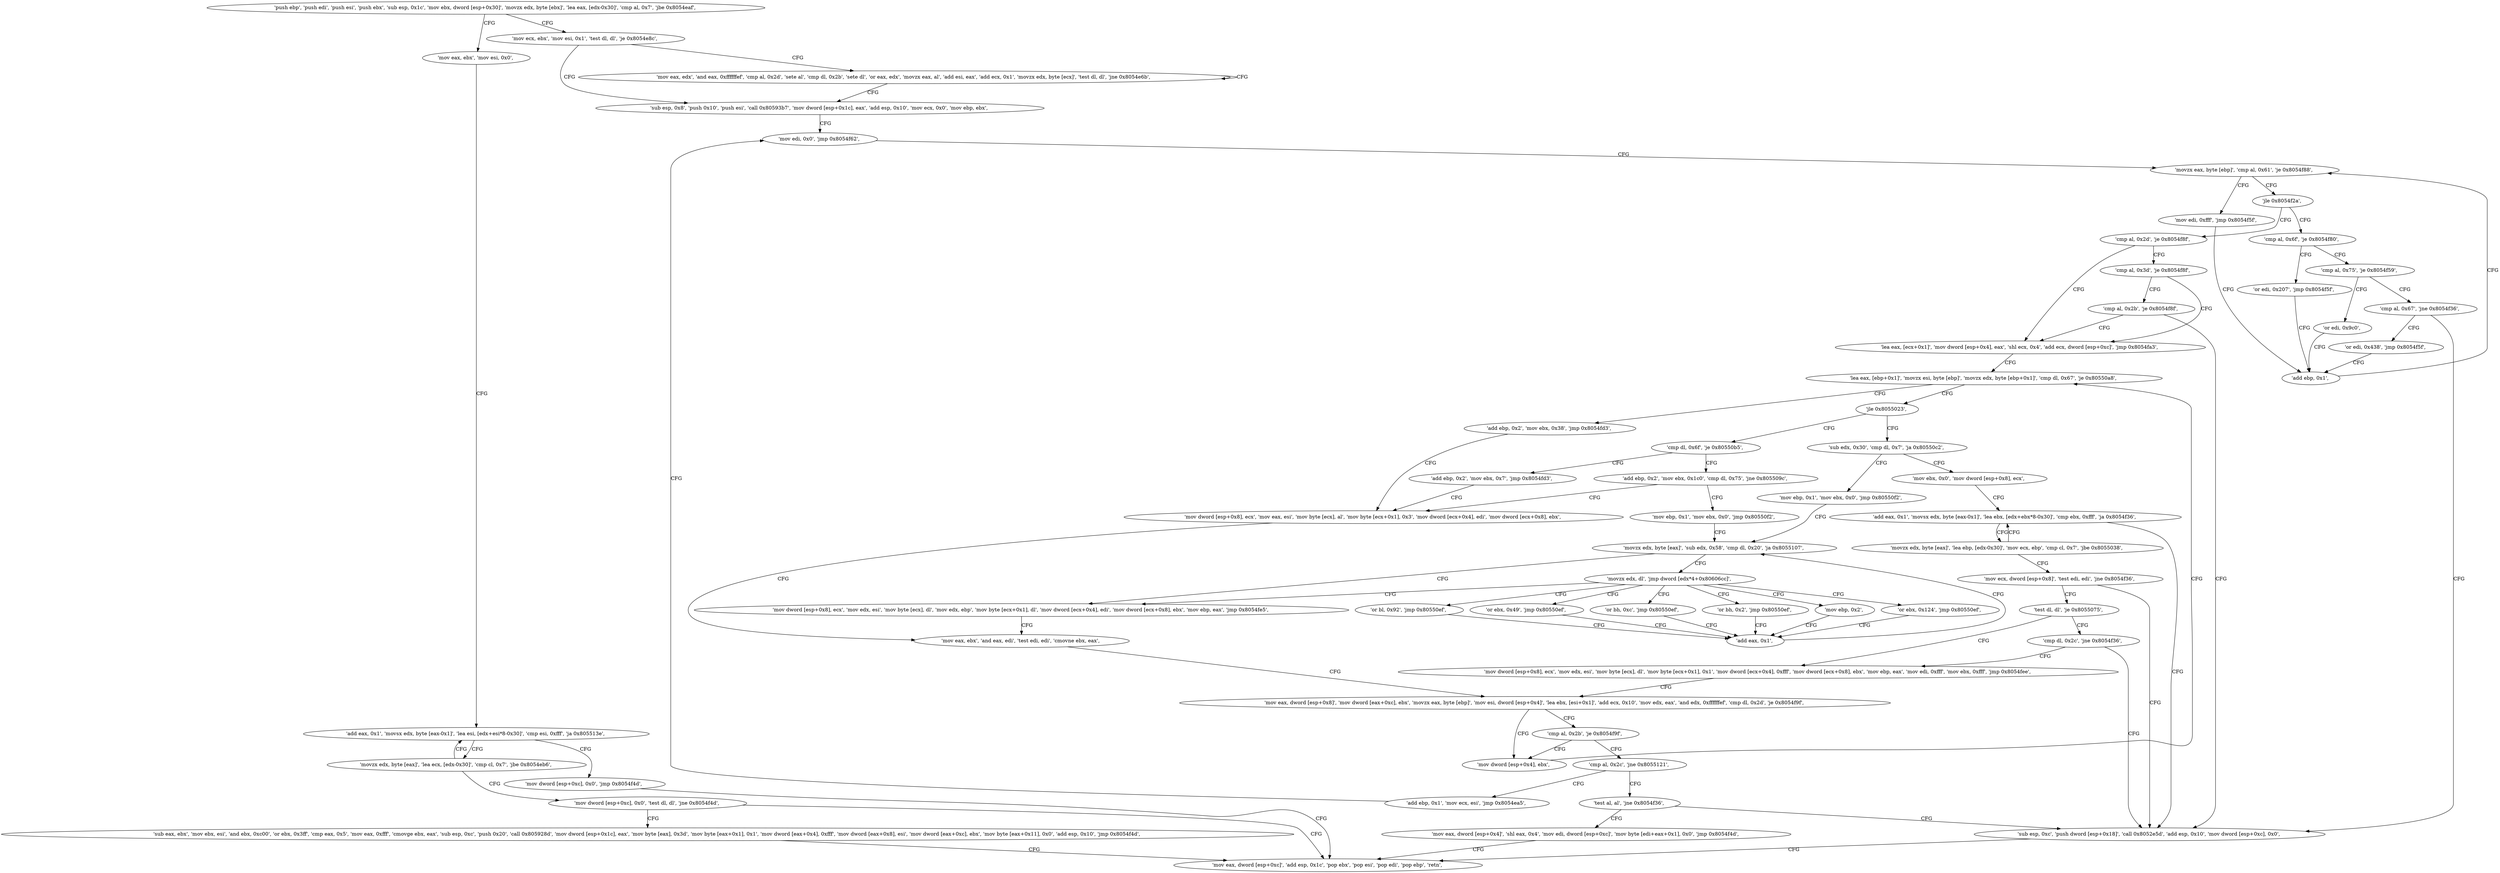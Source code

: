 digraph "func" {
"134565451" [label = "'push ebp', 'push edi', 'push esi', 'push ebx', 'sub esp, 0x1c', 'mov ebx, dword [esp+0x30]', 'movzx edx, byte [ebx]', 'lea eax, [edx-0x30]', 'cmp al, 0x7', 'jbe 0x8054eaf', " ]
"134565551" [label = "'mov eax, ebx', 'mov esi, 0x0', " ]
"134565472" [label = "'mov ecx, ebx', 'mov esi, 0x1', 'test dl, dl', 'je 0x8054e8c', " ]
"134565558" [label = "'add eax, 0x1', 'movsx edx, byte [eax-0x1]', 'lea esi, [edx+esi*8-0x30]', 'cmp esi, 0xfff', 'ja 0x805513e', " ]
"134565516" [label = "'sub esp, 0x8', 'push 0x10', 'push esi', 'call 0x80593b7', 'mov dword [esp+0x1c], eax', 'add esp, 0x10', 'mov ecx, 0x0', 'mov ebp, ebx', " ]
"134565483" [label = "'mov eax, edx', 'and eax, 0xffffffef', 'cmp al, 0x2d', 'sete al', 'cmp dl, 0x2b', 'sete dl', 'or eax, edx', 'movzx eax, al', 'add esi, eax', 'add ecx, 0x1', 'movzx edx, byte [ecx]', 'test dl, dl', 'jne 0x8054e6b', " ]
"134566206" [label = "'mov dword [esp+0xc], 0x0', 'jmp 0x8054f4d', " ]
"134565709" [label = "'mov eax, dword [esp+0xc]', 'add esp, 0x1c', 'pop ebx', 'pop esi', 'pop edi', 'pop ebp', 'retn', " ]
"134565581" [label = "'movzx edx, byte [eax]', 'lea ecx, [edx-0x30]', 'cmp cl, 0x7', 'jbe 0x8054eb6', " ]
"134565592" [label = "'mov dword [esp+0xc], 0x0', 'test dl, dl', 'jne 0x8054f4d', " ]
"134565541" [label = "'mov edi, 0x0', 'jmp 0x8054f62', " ]
"134565604" [label = "'sub eax, ebx', 'mov ebx, esi', 'and ebx, 0xc00', 'or ebx, 0x3ff', 'cmp eax, 0x5', 'mov eax, 0xfff', 'cmovge ebx, eax', 'sub esp, 0xc', 'push 0x20', 'call 0x805928d', 'mov dword [esp+0x1c], eax', 'mov byte [eax], 0x3d', 'mov byte [eax+0x1], 0x1', 'mov dword [eax+0x4], 0xfff', 'mov dword [eax+0x8], esi', 'mov dword [eax+0xc], ebx', 'mov byte [eax+0x11], 0x0', 'add esp, 0x10', 'jmp 0x8054f4d', " ]
"134565730" [label = "'movzx eax, byte [ebp]', 'cmp al, 0x61', 'je 0x8054f88', " ]
"134565768" [label = "'mov edi, 0xfff', 'jmp 0x8054f5f', " ]
"134565738" [label = "'jle 0x8054f2a', " ]
"134565727" [label = "'add ebp, 0x1', " ]
"134565674" [label = "'cmp al, 0x2d', 'je 0x8054f8f', " ]
"134565740" [label = "'cmp al, 0x6f', 'je 0x8054f80', " ]
"134565775" [label = "'lea eax, [ecx+0x1]', 'mov dword [esp+0x4], eax', 'shl ecx, 0x4', 'add ecx, dword [esp+0xc]', 'jmp 0x8054fa3', " ]
"134565678" [label = "'cmp al, 0x3d', 'je 0x8054f8f', " ]
"134565760" [label = "'or edi, 0x207', 'jmp 0x8054f5f', " ]
"134565744" [label = "'cmp al, 0x75', 'je 0x8054f59', " ]
"134565795" [label = "'lea eax, [ebp+0x1]', 'movzx esi, byte [ebp]', 'movzx edx, byte [ebp+0x1]', 'cmp dl, 0x67', 'je 0x80550a8', " ]
"134565682" [label = "'cmp al, 0x2b', 'je 0x8054f8f', " ]
"134565721" [label = "'or edi, 0x9c0', " ]
"134565748" [label = "'cmp al, 0x67', 'jne 0x8054f36', " ]
"134566056" [label = "'add ebp, 0x2', 'mov ebx, 0x38', 'jmp 0x8054fd3', " ]
"134565815" [label = "'jle 0x8055023', " ]
"134565686" [label = "'sub esp, 0xc', 'push dword [esp+0x18]', 'call 0x8052e5d', 'add esp, 0x10', 'mov dword [esp+0xc], 0x0', " ]
"134565752" [label = "'or edi, 0x438', 'jmp 0x8054f5f', " ]
"134565843" [label = "'mov dword [esp+0x8], ecx', 'mov eax, esi', 'mov byte [ecx], al', 'mov byte [ecx+0x1], 0x3', 'mov dword [ecx+0x4], edi', 'mov dword [ecx+0x8], ebx', " ]
"134565923" [label = "'sub edx, 0x30', 'cmp dl, 0x7', 'ja 0x80550c2', " ]
"134565817" [label = "'cmp dl, 0x6f', 'je 0x80550b5', " ]
"134565861" [label = "'mov eax, ebx', 'and eax, edi', 'test edi, edi', 'cmovne ebx, eax', " ]
"134566082" [label = "'mov ebp, 0x1', 'mov ebx, 0x0', 'jmp 0x80550f2', " ]
"134565935" [label = "'mov ebx, 0x0', 'mov dword [esp+0x8], ecx', " ]
"134566069" [label = "'add ebp, 0x2', 'mov ebx, 0x7', 'jmp 0x8054fd3', " ]
"134565826" [label = "'add ebp, 0x2', 'mov ebx, 0x1c0', 'cmp dl, 0x75', 'jne 0x805509c', " ]
"134565791" [label = "'mov dword [esp+0x4], ebx', " ]
"134565901" [label = "'cmp al, 0x2b', 'je 0x8054f9f', " ]
"134565905" [label = "'cmp al, 0x2c', 'jne 0x8055121', " ]
"134566130" [label = "'movzx edx, byte [eax]', 'sub edx, 0x58', 'cmp dl, 0x20', 'ja 0x8055107', " ]
"134565944" [label = "'add eax, 0x1', 'movsx edx, byte [eax-0x1]', 'lea ebx, [edx+ebx*8-0x30]', 'cmp ebx, 0xfff', 'ja 0x8054f36', " ]
"134566044" [label = "'mov ebp, 0x1', 'mov ebx, 0x0', 'jmp 0x80550f2', " ]
"134566177" [label = "'test al, al', 'jne 0x8054f36', " ]
"134565913" [label = "'add ebp, 0x1', 'mov ecx, esi', 'jmp 0x8054ea5', " ]
"134566151" [label = "'mov dword [esp+0x8], ecx', 'mov edx, esi', 'mov byte [ecx], dl', 'mov edx, ebp', 'mov byte [ecx+0x1], dl', 'mov dword [ecx+0x4], edi', 'mov dword [ecx+0x8], ebx', 'mov ebp, eax', 'jmp 0x8054fe5', " ]
"134566141" [label = "'movzx edx, dl', 'jmp dword [edx*4+0x80606cc]', " ]
"134565967" [label = "'movzx edx, byte [eax]', 'lea ebp, [edx-0x30]', 'mov ecx, ebp', 'cmp cl, 0x7', 'jbe 0x8055038', " ]
"134565980" [label = "'mov ecx, dword [esp+0x8]', 'test edi, edi', 'jne 0x8054f36', " ]
"134566185" [label = "'mov eax, dword [esp+0x4]', 'shl eax, 0x4', 'mov edi, dword [esp+0xc]', 'mov byte [edi+eax+0x1], 0x0', 'jmp 0x8054f4d', " ]
"134566094" [label = "'or ebx, 0x124', 'jmp 0x80550ef', " ]
"134566102" [label = "'or bl, 0x92', 'jmp 0x80550ef', " ]
"134566107" [label = "'or ebx, 0x49', 'jmp 0x80550ef', " ]
"134566112" [label = "'or bh, 0xc', 'jmp 0x80550ef', " ]
"134566117" [label = "'or bh, 0x2', 'jmp 0x80550ef', " ]
"134566122" [label = "'mov ebp, 0x2', " ]
"134565992" [label = "'test dl, dl', 'je 0x8055075', " ]
"134565870" [label = "'mov eax, dword [esp+0x8]', 'mov dword [eax+0xc], ebx', 'movzx eax, byte [ebp]', 'mov esi, dword [esp+0x4]', 'lea ebx, [esi+0x1]', 'add ecx, 0x10', 'mov edx, eax', 'and edx, 0xffffffef', 'cmp dl, 0x2d', 'je 0x8054f9f', " ]
"134566127" [label = "'add eax, 0x1', " ]
"134566005" [label = "'mov dword [esp+0x8], ecx', 'mov edx, esi', 'mov byte [ecx], dl', 'mov byte [ecx+0x1], 0x1', 'mov dword [ecx+0x4], 0xfff', 'mov dword [ecx+0x8], ebx', 'mov ebp, eax', 'mov edi, 0xfff', 'mov ebx, 0xfff', 'jmp 0x8054fee', " ]
"134565996" [label = "'cmp dl, 0x2c', 'jne 0x8054f36', " ]
"134565451" -> "134565551" [ label = "CFG" ]
"134565451" -> "134565472" [ label = "CFG" ]
"134565551" -> "134565558" [ label = "CFG" ]
"134565472" -> "134565516" [ label = "CFG" ]
"134565472" -> "134565483" [ label = "CFG" ]
"134565558" -> "134566206" [ label = "CFG" ]
"134565558" -> "134565581" [ label = "CFG" ]
"134565516" -> "134565541" [ label = "CFG" ]
"134565483" -> "134565483" [ label = "CFG" ]
"134565483" -> "134565516" [ label = "CFG" ]
"134566206" -> "134565709" [ label = "CFG" ]
"134565581" -> "134565558" [ label = "CFG" ]
"134565581" -> "134565592" [ label = "CFG" ]
"134565592" -> "134565709" [ label = "CFG" ]
"134565592" -> "134565604" [ label = "CFG" ]
"134565541" -> "134565730" [ label = "CFG" ]
"134565604" -> "134565709" [ label = "CFG" ]
"134565730" -> "134565768" [ label = "CFG" ]
"134565730" -> "134565738" [ label = "CFG" ]
"134565768" -> "134565727" [ label = "CFG" ]
"134565738" -> "134565674" [ label = "CFG" ]
"134565738" -> "134565740" [ label = "CFG" ]
"134565727" -> "134565730" [ label = "CFG" ]
"134565674" -> "134565775" [ label = "CFG" ]
"134565674" -> "134565678" [ label = "CFG" ]
"134565740" -> "134565760" [ label = "CFG" ]
"134565740" -> "134565744" [ label = "CFG" ]
"134565775" -> "134565795" [ label = "CFG" ]
"134565678" -> "134565775" [ label = "CFG" ]
"134565678" -> "134565682" [ label = "CFG" ]
"134565760" -> "134565727" [ label = "CFG" ]
"134565744" -> "134565721" [ label = "CFG" ]
"134565744" -> "134565748" [ label = "CFG" ]
"134565795" -> "134566056" [ label = "CFG" ]
"134565795" -> "134565815" [ label = "CFG" ]
"134565682" -> "134565775" [ label = "CFG" ]
"134565682" -> "134565686" [ label = "CFG" ]
"134565721" -> "134565727" [ label = "CFG" ]
"134565748" -> "134565686" [ label = "CFG" ]
"134565748" -> "134565752" [ label = "CFG" ]
"134566056" -> "134565843" [ label = "CFG" ]
"134565815" -> "134565923" [ label = "CFG" ]
"134565815" -> "134565817" [ label = "CFG" ]
"134565686" -> "134565709" [ label = "CFG" ]
"134565752" -> "134565727" [ label = "CFG" ]
"134565843" -> "134565861" [ label = "CFG" ]
"134565923" -> "134566082" [ label = "CFG" ]
"134565923" -> "134565935" [ label = "CFG" ]
"134565817" -> "134566069" [ label = "CFG" ]
"134565817" -> "134565826" [ label = "CFG" ]
"134565861" -> "134565870" [ label = "CFG" ]
"134566082" -> "134566130" [ label = "CFG" ]
"134565935" -> "134565944" [ label = "CFG" ]
"134566069" -> "134565843" [ label = "CFG" ]
"134565826" -> "134566044" [ label = "CFG" ]
"134565826" -> "134565843" [ label = "CFG" ]
"134565791" -> "134565795" [ label = "CFG" ]
"134565901" -> "134565791" [ label = "CFG" ]
"134565901" -> "134565905" [ label = "CFG" ]
"134565905" -> "134566177" [ label = "CFG" ]
"134565905" -> "134565913" [ label = "CFG" ]
"134566130" -> "134566151" [ label = "CFG" ]
"134566130" -> "134566141" [ label = "CFG" ]
"134565944" -> "134565686" [ label = "CFG" ]
"134565944" -> "134565967" [ label = "CFG" ]
"134566044" -> "134566130" [ label = "CFG" ]
"134566177" -> "134565686" [ label = "CFG" ]
"134566177" -> "134566185" [ label = "CFG" ]
"134565913" -> "134565541" [ label = "CFG" ]
"134566151" -> "134565861" [ label = "CFG" ]
"134566141" -> "134566094" [ label = "CFG" ]
"134566141" -> "134566102" [ label = "CFG" ]
"134566141" -> "134566107" [ label = "CFG" ]
"134566141" -> "134566112" [ label = "CFG" ]
"134566141" -> "134566117" [ label = "CFG" ]
"134566141" -> "134566122" [ label = "CFG" ]
"134566141" -> "134566151" [ label = "CFG" ]
"134565967" -> "134565944" [ label = "CFG" ]
"134565967" -> "134565980" [ label = "CFG" ]
"134565980" -> "134565686" [ label = "CFG" ]
"134565980" -> "134565992" [ label = "CFG" ]
"134566185" -> "134565709" [ label = "CFG" ]
"134566094" -> "134566127" [ label = "CFG" ]
"134566102" -> "134566127" [ label = "CFG" ]
"134566107" -> "134566127" [ label = "CFG" ]
"134566112" -> "134566127" [ label = "CFG" ]
"134566117" -> "134566127" [ label = "CFG" ]
"134566122" -> "134566127" [ label = "CFG" ]
"134565992" -> "134566005" [ label = "CFG" ]
"134565992" -> "134565996" [ label = "CFG" ]
"134565870" -> "134565791" [ label = "CFG" ]
"134565870" -> "134565901" [ label = "CFG" ]
"134566127" -> "134566130" [ label = "CFG" ]
"134566005" -> "134565870" [ label = "CFG" ]
"134565996" -> "134565686" [ label = "CFG" ]
"134565996" -> "134566005" [ label = "CFG" ]
}
